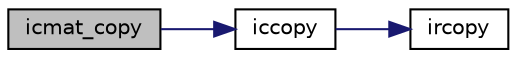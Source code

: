 digraph "icmat_copy"
{
  edge [fontname="Helvetica",fontsize="10",labelfontname="Helvetica",labelfontsize="10"];
  node [fontname="Helvetica",fontsize="10",shape=record];
  rankdir="LR";
  Node39 [label="icmat_copy",height=0.2,width=0.4,color="black", fillcolor="grey75", style="filled", fontcolor="black"];
  Node39 -> Node40 [color="midnightblue",fontsize="10",style="solid",fontname="Helvetica"];
  Node40 [label="iccopy",height=0.2,width=0.4,color="black", fillcolor="white", style="filled",URL="$icmulti_8c.html#a0e3f5efa94c1a1e8cc0a527d6cbcbdee",tooltip="コピー [y0,y1]=[x0,x1]. "];
  Node40 -> Node41 [color="midnightblue",fontsize="10",style="solid",fontname="Helvetica"];
  Node41 [label="ircopy",height=0.2,width=0.4,color="black", fillcolor="white", style="filled",URL="$irmulti_8c.html#aaf2192a33e04cbba12da47550fde287e",tooltip="コピー [y0,y1]=[x0,x1]. "];
}
